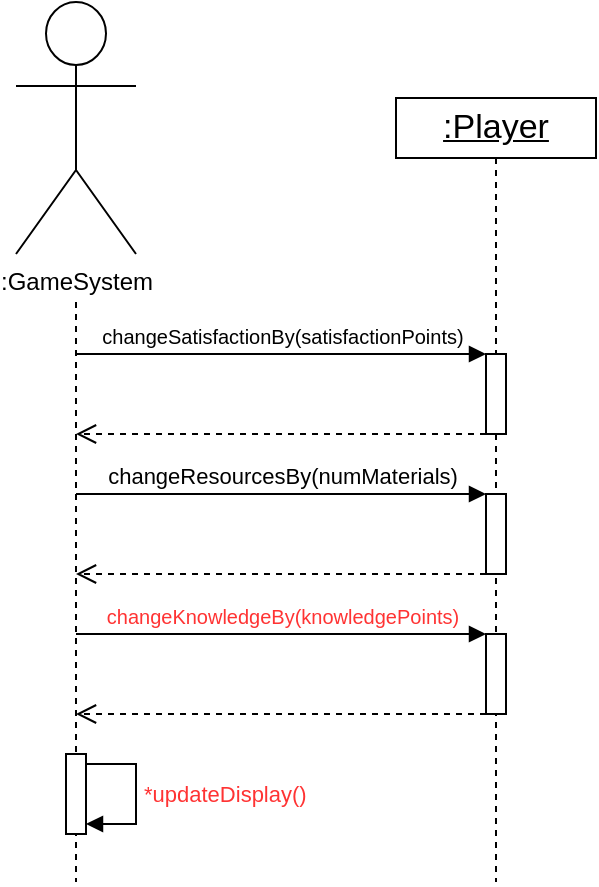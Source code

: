 <mxfile version="24.8.6" pages="5">
  <diagram id="BFhmOi5wU_xgaNPKwpR2" name="Track Player Score">
    <mxGraphModel dx="1050" dy="522" grid="1" gridSize="10" guides="1" tooltips="1" connect="1" arrows="1" fold="1" page="1" pageScale="1" pageWidth="1169" pageHeight="827" math="0" shadow="0">
      <root>
        <mxCell id="0" />
        <mxCell id="1" parent="0" />
        <mxCell id="CB8T1kKB-QZbDKMBK94T-1" style="edgeStyle=orthogonalEdgeStyle;rounded=0;orthogonalLoop=1;jettySize=auto;html=1;dashed=1;endArrow=none;endFill=0;" edge="1" parent="1">
          <mxGeometry relative="1" as="geometry">
            <mxPoint x="70" y="480" as="targetPoint" />
            <mxPoint x="70" y="190" as="sourcePoint" />
          </mxGeometry>
        </mxCell>
        <mxCell id="CB8T1kKB-QZbDKMBK94T-2" value=":GameSystem" style="shape=umlActor;verticalLabelPosition=bottom;verticalAlign=top;html=1;outlineConnect=0;" vertex="1" parent="1">
          <mxGeometry x="40" y="40" width="60" height="126" as="geometry" />
        </mxCell>
        <mxCell id="CB8T1kKB-QZbDKMBK94T-3" value="changeSatisfactionBy(satisfactionPoints)" style="html=1;verticalAlign=bottom;endArrow=block;curved=0;rounded=0;fontSize=10;" edge="1" parent="1" target="CB8T1kKB-QZbDKMBK94T-8">
          <mxGeometry x="-0.0" width="80" relative="1" as="geometry">
            <mxPoint x="70" y="216" as="sourcePoint" />
            <mxPoint x="260" y="216" as="targetPoint" />
            <mxPoint as="offset" />
          </mxGeometry>
        </mxCell>
        <mxCell id="CB8T1kKB-QZbDKMBK94T-4" value=":Player" style="html=1;whiteSpace=wrap;fontStyle=4;fontSize=17;horizontal=1;" vertex="1" parent="1">
          <mxGeometry x="230" y="88" width="100" height="30" as="geometry" />
        </mxCell>
        <mxCell id="CB8T1kKB-QZbDKMBK94T-5" style="edgeStyle=orthogonalEdgeStyle;rounded=0;orthogonalLoop=1;jettySize=auto;html=1;dashed=1;endArrow=none;endFill=0;exitX=0.5;exitY=1;exitDx=0;exitDy=0;" edge="1" parent="1">
          <mxGeometry relative="1" as="geometry">
            <mxPoint x="280" y="480" as="targetPoint" />
            <mxPoint x="280" y="136" as="sourcePoint" />
            <Array as="points">
              <mxPoint x="280" y="426" />
            </Array>
          </mxGeometry>
        </mxCell>
        <mxCell id="CB8T1kKB-QZbDKMBK94T-6" value="" style="html=1;verticalAlign=bottom;endArrow=open;dashed=1;endSize=8;curved=0;rounded=0;" edge="1" parent="1" source="CB8T1kKB-QZbDKMBK94T-8">
          <mxGeometry relative="1" as="geometry">
            <mxPoint x="70" y="256" as="targetPoint" />
            <mxPoint x="280" y="476" as="sourcePoint" />
          </mxGeometry>
        </mxCell>
        <mxCell id="CB8T1kKB-QZbDKMBK94T-7" value="" style="edgeStyle=orthogonalEdgeStyle;rounded=0;orthogonalLoop=1;jettySize=auto;html=1;dashed=1;endArrow=none;endFill=0;exitX=0.5;exitY=1;exitDx=0;exitDy=0;" edge="1" parent="1" source="CB8T1kKB-QZbDKMBK94T-4" target="CB8T1kKB-QZbDKMBK94T-8">
          <mxGeometry relative="1" as="geometry">
            <mxPoint x="280" y="336" as="targetPoint" />
            <mxPoint x="280" y="76" as="sourcePoint" />
            <Array as="points">
              <mxPoint x="280" y="226" />
              <mxPoint x="280" y="226" />
            </Array>
          </mxGeometry>
        </mxCell>
        <mxCell id="CB8T1kKB-QZbDKMBK94T-8" value="" style="html=1;points=[[0,0,0,0,5],[0,1,0,0,-5],[1,0,0,0,5],[1,1,0,0,-5]];perimeter=orthogonalPerimeter;outlineConnect=0;targetShapes=umlLifeline;portConstraint=eastwest;newEdgeStyle={&quot;curved&quot;:0,&quot;rounded&quot;:0};" vertex="1" parent="1">
          <mxGeometry x="275" y="216" width="10" height="40" as="geometry" />
        </mxCell>
        <mxCell id="sUQsupSwyyRnk_pXSJ9m-1" value="changeResourcesBy(numMaterials)" style="html=1;verticalAlign=bottom;endArrow=block;curved=0;rounded=0;" edge="1" parent="1">
          <mxGeometry x="-0.0" width="80" relative="1" as="geometry">
            <mxPoint x="70" y="286" as="sourcePoint" />
            <mxPoint x="275" y="286" as="targetPoint" />
            <mxPoint as="offset" />
          </mxGeometry>
        </mxCell>
        <mxCell id="sUQsupSwyyRnk_pXSJ9m-2" value="" style="html=1;points=[[0,0,0,0,5],[0,1,0,0,-5],[1,0,0,0,5],[1,1,0,0,-5]];perimeter=orthogonalPerimeter;outlineConnect=0;targetShapes=umlLifeline;portConstraint=eastwest;newEdgeStyle={&quot;curved&quot;:0,&quot;rounded&quot;:0};" vertex="1" parent="1">
          <mxGeometry x="275" y="286" width="10" height="40" as="geometry" />
        </mxCell>
        <mxCell id="sUQsupSwyyRnk_pXSJ9m-3" value="" style="html=1;verticalAlign=bottom;endArrow=open;dashed=1;endSize=8;curved=0;rounded=0;" edge="1" parent="1">
          <mxGeometry relative="1" as="geometry">
            <mxPoint x="70" y="326" as="targetPoint" />
            <mxPoint x="275" y="326" as="sourcePoint" />
          </mxGeometry>
        </mxCell>
        <mxCell id="sUQsupSwyyRnk_pXSJ9m-4" value="changeKnowledgeBy(knowledgePoints)" style="html=1;verticalAlign=bottom;endArrow=block;curved=0;rounded=0;fontSize=10;fontColor=#FF3333;" edge="1" parent="1">
          <mxGeometry x="-0.0" width="80" relative="1" as="geometry">
            <mxPoint x="70" y="356" as="sourcePoint" />
            <mxPoint x="275" y="356" as="targetPoint" />
            <mxPoint as="offset" />
          </mxGeometry>
        </mxCell>
        <mxCell id="sUQsupSwyyRnk_pXSJ9m-5" value="" style="html=1;points=[[0,0,0,0,5],[0,1,0,0,-5],[1,0,0,0,5],[1,1,0,0,-5]];perimeter=orthogonalPerimeter;outlineConnect=0;targetShapes=umlLifeline;portConstraint=eastwest;newEdgeStyle={&quot;curved&quot;:0,&quot;rounded&quot;:0};" vertex="1" parent="1">
          <mxGeometry x="275" y="356" width="10" height="40" as="geometry" />
        </mxCell>
        <mxCell id="sUQsupSwyyRnk_pXSJ9m-6" value="" style="html=1;verticalAlign=bottom;endArrow=open;dashed=1;endSize=8;curved=0;rounded=0;" edge="1" parent="1">
          <mxGeometry relative="1" as="geometry">
            <mxPoint x="70" y="396" as="targetPoint" />
            <mxPoint x="275" y="396" as="sourcePoint" />
          </mxGeometry>
        </mxCell>
        <mxCell id="NgBp5Ehm1talDM_-sYdz-1" value="*updateDisplay()" style="html=1;align=left;spacingLeft=2;endArrow=block;rounded=0;edgeStyle=orthogonalEdgeStyle;curved=0;rounded=0;fontColor=#FF3333;" edge="1" parent="1">
          <mxGeometry relative="1" as="geometry">
            <mxPoint x="75" y="421" as="sourcePoint" />
            <Array as="points">
              <mxPoint x="100" y="451" />
            </Array>
            <mxPoint x="75" y="451" as="targetPoint" />
            <mxPoint as="offset" />
          </mxGeometry>
        </mxCell>
        <mxCell id="NgBp5Ehm1talDM_-sYdz-2" value="" style="html=1;points=[[0,0,0,0,5],[0,1,0,0,-5],[1,0,0,0,5],[1,1,0,0,-5]];perimeter=orthogonalPerimeter;outlineConnect=0;targetShapes=umlLifeline;portConstraint=eastwest;newEdgeStyle={&quot;curved&quot;:0,&quot;rounded&quot;:0};" vertex="1" parent="1">
          <mxGeometry x="65" y="416" width="10" height="40" as="geometry" />
        </mxCell>
      </root>
    </mxGraphModel>
  </diagram>
  <diagram id="2ozibenewit8hcmwq1nQ" name="Move Player">
    <mxGraphModel dx="606" dy="422" grid="1" gridSize="10" guides="1" tooltips="1" connect="1" arrows="1" fold="1" page="1" pageScale="1" pageWidth="1169" pageHeight="827" math="0" shadow="0">
      <root>
        <mxCell id="0" />
        <mxCell id="1" parent="0" />
        <mxCell id="RTE7wlXO6oooYHOc3Cf3-1" style="edgeStyle=orthogonalEdgeStyle;rounded=0;orthogonalLoop=1;jettySize=auto;html=1;dashed=1;endArrow=none;endFill=0;" parent="1" edge="1">
          <mxGeometry relative="1" as="geometry">
            <mxPoint x="100" y="440" as="targetPoint" />
            <mxPoint x="100" y="210" as="sourcePoint" />
          </mxGeometry>
        </mxCell>
        <mxCell id="RTE7wlXO6oooYHOc3Cf3-2" value=":Player" style="shape=umlActor;verticalLabelPosition=bottom;verticalAlign=top;html=1;outlineConnect=0;" parent="1" vertex="1">
          <mxGeometry x="70" y="54" width="60" height="126" as="geometry" />
        </mxCell>
        <mxCell id="OkV1Rktv-nLKamBy2jmu-1" value="rollDie()" style="html=1;verticalAlign=bottom;endArrow=block;curved=0;rounded=0;" parent="1" target="DZ2WO6zDqj_0iAya8Nh9-6" edge="1">
          <mxGeometry x="-0.0" width="80" relative="1" as="geometry">
            <mxPoint x="100" y="230" as="sourcePoint" />
            <mxPoint x="290" y="230" as="targetPoint" />
            <mxPoint as="offset" />
          </mxGeometry>
        </mxCell>
        <mxCell id="DZ2WO6zDqj_0iAya8Nh9-1" value=":Player" style="html=1;whiteSpace=wrap;fontStyle=4;fontSize=17;horizontal=1;" parent="1" vertex="1">
          <mxGeometry x="260" y="102" width="100" height="30" as="geometry" />
        </mxCell>
        <mxCell id="DZ2WO6zDqj_0iAya8Nh9-2" style="edgeStyle=orthogonalEdgeStyle;rounded=0;orthogonalLoop=1;jettySize=auto;html=1;dashed=1;endArrow=none;endFill=0;exitX=0.5;exitY=1;exitDx=0;exitDy=0;" parent="1" edge="1">
          <mxGeometry relative="1" as="geometry">
            <mxPoint x="310" y="440" as="targetPoint" />
            <mxPoint x="310" y="150" as="sourcePoint" />
            <Array as="points">
              <mxPoint x="310" y="440" />
            </Array>
          </mxGeometry>
        </mxCell>
        <mxCell id="DZ2WO6zDqj_0iAya8Nh9-5" value="return numOfMoves" style="html=1;verticalAlign=bottom;endArrow=open;dashed=1;endSize=8;curved=0;rounded=0;" parent="1" edge="1">
          <mxGeometry relative="1" as="geometry">
            <mxPoint x="100" y="340" as="targetPoint" />
            <mxPoint x="305" y="340" as="sourcePoint" />
          </mxGeometry>
        </mxCell>
        <mxCell id="DZ2WO6zDqj_0iAya8Nh9-8" value="" style="edgeStyle=orthogonalEdgeStyle;rounded=0;orthogonalLoop=1;jettySize=auto;html=1;dashed=1;endArrow=none;endFill=0;exitX=0.5;exitY=1;exitDx=0;exitDy=0;" parent="1" source="DZ2WO6zDqj_0iAya8Nh9-1" target="DZ2WO6zDqj_0iAya8Nh9-6" edge="1">
          <mxGeometry relative="1" as="geometry">
            <mxPoint x="310" y="350" as="targetPoint" />
            <mxPoint x="310" y="90" as="sourcePoint" />
            <Array as="points">
              <mxPoint x="310" y="240" />
              <mxPoint x="310" y="240" />
            </Array>
          </mxGeometry>
        </mxCell>
        <mxCell id="DZ2WO6zDqj_0iAya8Nh9-6" value="" style="html=1;points=[[0,0,0,0,5],[0,1,0,0,-5],[1,0,0,0,5],[1,1,0,0,-5]];perimeter=orthogonalPerimeter;outlineConnect=0;targetShapes=umlLifeline;portConstraint=eastwest;newEdgeStyle={&quot;curved&quot;:0,&quot;rounded&quot;:0};" parent="1" vertex="1">
          <mxGeometry x="305" y="230" width="10" height="110" as="geometry" />
        </mxCell>
        <mxCell id="DZ2WO6zDqj_0iAya8Nh9-11" value=":GameSystem" style="shape=umlActor;verticalLabelPosition=bottom;verticalAlign=top;html=1;outlineConnect=0;" parent="1" vertex="1">
          <mxGeometry x="490" y="60" width="60" height="126" as="geometry" />
        </mxCell>
        <mxCell id="DZ2WO6zDqj_0iAya8Nh9-12" style="edgeStyle=orthogonalEdgeStyle;rounded=0;orthogonalLoop=1;jettySize=auto;html=1;dashed=1;endArrow=none;endFill=0;" parent="1" edge="1">
          <mxGeometry relative="1" as="geometry">
            <mxPoint x="520" y="440" as="targetPoint" />
            <mxPoint x="520" y="220" as="sourcePoint" />
          </mxGeometry>
        </mxCell>
        <mxCell id="DZ2WO6zDqj_0iAya8Nh9-13" value="" style="html=1;points=[[0,0,0,0,5],[0,1,0,0,-5],[1,0,0,0,5],[1,1,0,0,-5]];perimeter=orthogonalPerimeter;outlineConnect=0;targetShapes=umlLifeline;portConstraint=eastwest;newEdgeStyle={&quot;curved&quot;:0,&quot;rounded&quot;:0};" parent="1" vertex="1">
          <mxGeometry x="515" y="260" width="10" height="60" as="geometry" />
        </mxCell>
        <mxCell id="DZ2WO6zDqj_0iAya8Nh9-15" value="&lt;font color=&quot;#ff3333&quot;&gt;generateRandomNumber()&lt;/font&gt;" style="html=1;verticalAlign=bottom;endArrow=block;curved=0;rounded=0;" parent="1" target="DZ2WO6zDqj_0iAya8Nh9-13" edge="1">
          <mxGeometry x="-0.0" width="80" relative="1" as="geometry">
            <mxPoint x="315" y="260" as="sourcePoint" />
            <mxPoint x="510" y="260" as="targetPoint" />
            <mxPoint as="offset" />
          </mxGeometry>
        </mxCell>
        <mxCell id="DZ2WO6zDqj_0iAya8Nh9-16" value="return number" style="html=1;verticalAlign=bottom;endArrow=open;dashed=1;endSize=8;curved=0;rounded=0;" parent="1" edge="1">
          <mxGeometry relative="1" as="geometry">
            <mxPoint x="315" y="320" as="targetPoint" />
            <mxPoint x="520" y="320" as="sourcePoint" />
          </mxGeometry>
        </mxCell>
        <mxCell id="69XCKxYyq700fVCPG-G_-3" value="displayResult(number)" style="html=1;align=left;spacingLeft=2;endArrow=block;rounded=0;edgeStyle=orthogonalEdgeStyle;curved=0;rounded=0;fontColor=#FF3333;" parent="1" edge="1">
          <mxGeometry relative="1" as="geometry">
            <mxPoint x="525" y="275" as="sourcePoint" />
            <Array as="points">
              <mxPoint x="550" y="305" />
            </Array>
            <mxPoint x="525" y="305" as="targetPoint" />
            <mxPoint as="offset" />
          </mxGeometry>
        </mxCell>
        <mxCell id="9ZQbUQg_hvsll_UYPljy-1" value="move(numOfMoves)" style="html=1;verticalAlign=bottom;endArrow=block;curved=0;rounded=0;" edge="1" parent="1">
          <mxGeometry x="-0.0" width="80" relative="1" as="geometry">
            <mxPoint x="100" y="380" as="sourcePoint" />
            <mxPoint x="305" y="380" as="targetPoint" />
            <mxPoint as="offset" />
          </mxGeometry>
        </mxCell>
        <mxCell id="9ZQbUQg_hvsll_UYPljy-2" value="" style="html=1;points=[[0,0,0,0,5],[0,1,0,0,-5],[1,0,0,0,5],[1,1,0,0,-5]];perimeter=orthogonalPerimeter;outlineConnect=0;targetShapes=umlLifeline;portConstraint=eastwest;newEdgeStyle={&quot;curved&quot;:0,&quot;rounded&quot;:0};" vertex="1" parent="1">
          <mxGeometry x="305" y="380" width="10" height="40" as="geometry" />
        </mxCell>
        <mxCell id="9ZQbUQg_hvsll_UYPljy-3" value="" style="html=1;verticalAlign=bottom;endArrow=open;dashed=1;endSize=8;curved=0;rounded=0;" edge="1" parent="1">
          <mxGeometry relative="1" as="geometry">
            <mxPoint x="100" y="420" as="targetPoint" />
            <mxPoint x="305" y="420" as="sourcePoint" />
          </mxGeometry>
        </mxCell>
        <mxCell id="1jmzwv_-ZH4hIdPJafNn-1" value="&lt;font color=&quot;#ff3333&quot;&gt;setNumOfMoves()&lt;/font&gt;" style="html=1;verticalAlign=bottom;endArrow=block;curved=0;rounded=0;" edge="1" parent="1">
          <mxGeometry width="80" relative="1" as="geometry">
            <mxPoint x="305" y="450" as="sourcePoint" />
            <mxPoint x="505" y="450" as="targetPoint" />
            <mxPoint as="offset" />
          </mxGeometry>
        </mxCell>
      </root>
    </mxGraphModel>
  </diagram>
  <diagram id="1gTBsRZRr8wAKN8Hd8PT" name="Encounter Pothole">
    <mxGraphModel dx="875" dy="435" grid="1" gridSize="10" guides="1" tooltips="1" connect="1" arrows="1" fold="1" page="1" pageScale="1" pageWidth="1169" pageHeight="827" math="0" shadow="0">
      <root>
        <mxCell id="0" />
        <mxCell id="1" parent="0" />
        <mxCell id="cZLKyapiCokXKq591BfC-2" value=":GameSystem" style="shape=umlActor;verticalLabelPosition=bottom;verticalAlign=top;html=1;outlineConnect=0;" parent="1" vertex="1">
          <mxGeometry x="380" y="50" width="60" height="126" as="geometry" />
        </mxCell>
        <mxCell id="cZLKyapiCokXKq591BfC-4" value=":Board" style="html=1;whiteSpace=wrap;fontStyle=4;fontSize=17;horizontal=1;" parent="1" vertex="1">
          <mxGeometry x="570" y="88" width="100" height="30" as="geometry" />
        </mxCell>
        <mxCell id="cZLKyapiCokXKq591BfC-5" style="edgeStyle=orthogonalEdgeStyle;rounded=0;orthogonalLoop=1;jettySize=auto;html=1;dashed=1;endArrow=none;endFill=0;exitX=0.5;exitY=1;exitDx=0;exitDy=0;" parent="1" edge="1">
          <mxGeometry relative="1" as="geometry">
            <mxPoint x="620" y="560" as="targetPoint" />
            <mxPoint x="620" y="136" as="sourcePoint" />
            <Array as="points">
              <mxPoint x="620" y="426" />
            </Array>
          </mxGeometry>
        </mxCell>
        <mxCell id="cZLKyapiCokXKq591BfC-6" value="return Pothole" style="html=1;verticalAlign=bottom;endArrow=open;dashed=1;endSize=8;curved=0;rounded=0;" parent="1" source="cZLKyapiCokXKq591BfC-8" edge="1">
          <mxGeometry relative="1" as="geometry">
            <mxPoint x="410" y="280" as="targetPoint" />
            <mxPoint x="620" y="476" as="sourcePoint" />
          </mxGeometry>
        </mxCell>
        <mxCell id="cZLKyapiCokXKq591BfC-7" value="" style="edgeStyle=orthogonalEdgeStyle;rounded=0;orthogonalLoop=1;jettySize=auto;html=1;dashed=1;endArrow=none;endFill=0;exitX=0.5;exitY=1;exitDx=0;exitDy=0;" parent="1" source="cZLKyapiCokXKq591BfC-4" target="cZLKyapiCokXKq591BfC-8" edge="1">
          <mxGeometry relative="1" as="geometry">
            <mxPoint x="620" y="336" as="targetPoint" />
            <mxPoint x="620" y="76" as="sourcePoint" />
            <Array as="points">
              <mxPoint x="620" y="226" />
              <mxPoint x="620" y="226" />
            </Array>
          </mxGeometry>
        </mxCell>
        <mxCell id="cZLKyapiCokXKq591BfC-8" value="" style="html=1;points=[[0,0,0,0,5],[0,1,0,0,-5],[1,0,0,0,5],[1,1,0,0,-5]];perimeter=orthogonalPerimeter;outlineConnect=0;targetShapes=umlLifeline;portConstraint=eastwest;newEdgeStyle={&quot;curved&quot;:0,&quot;rounded&quot;:0};" parent="1" vertex="1">
          <mxGeometry x="615" y="210" width="10" height="70" as="geometry" />
        </mxCell>
        <mxCell id="cZLKyapiCokXKq591BfC-10" style="edgeStyle=orthogonalEdgeStyle;rounded=0;orthogonalLoop=1;jettySize=auto;html=1;dashed=1;endArrow=none;endFill=0;exitX=0.5;exitY=1;exitDx=0;exitDy=0;" parent="1" source="bD_T1MlXOZOoJzqrQGcz-1" edge="1">
          <mxGeometry relative="1" as="geometry">
            <mxPoint x="830" y="560" as="targetPoint" />
            <mxPoint x="1090" y="151" as="sourcePoint" />
          </mxGeometry>
        </mxCell>
        <mxCell id="cZLKyapiCokXKq591BfC-11" value="" style="html=1;points=[[0,0,0,0,5],[0,1,0,0,-5],[1,0,0,0,5],[1,1,0,0,-5]];perimeter=orthogonalPerimeter;outlineConnect=0;targetShapes=umlLifeline;portConstraint=eastwest;newEdgeStyle={&quot;curved&quot;:0,&quot;rounded&quot;:0};" parent="1" vertex="1">
          <mxGeometry x="825" y="230" width="10" height="34" as="geometry" />
        </mxCell>
        <mxCell id="cZLKyapiCokXKq591BfC-12" value="activateTileEffect()" style="html=1;verticalAlign=bottom;endArrow=block;curved=0;rounded=0;" parent="1" edge="1">
          <mxGeometry x="-0.0" width="80" relative="1" as="geometry">
            <mxPoint x="625" y="230" as="sourcePoint" />
            <mxPoint x="825.0" y="230" as="targetPoint" />
            <mxPoint as="offset" />
          </mxGeometry>
        </mxCell>
        <mxCell id="cZLKyapiCokXKq591BfC-13" value="return true" style="html=1;verticalAlign=bottom;endArrow=open;dashed=1;endSize=8;curved=0;rounded=0;fontColor=#FF0000;" parent="1" edge="1">
          <mxGeometry relative="1" as="geometry">
            <mxPoint x="625" y="264" as="targetPoint" />
            <mxPoint x="830" y="264" as="sourcePoint" />
          </mxGeometry>
        </mxCell>
        <mxCell id="bD_T1MlXOZOoJzqrQGcz-1" value=":Tile" style="html=1;whiteSpace=wrap;fontStyle=4;fontSize=17;horizontal=1;" parent="1" vertex="1">
          <mxGeometry x="780" y="88" width="100" height="30" as="geometry" />
        </mxCell>
        <mxCell id="z2ZLnlqgVo34QBHHwuSM-1" value=":Pothole" style="html=1;whiteSpace=wrap;fontStyle=4;fontSize=17;horizontal=1;" parent="1" vertex="1">
          <mxGeometry x="990" y="88" width="100" height="30" as="geometry" />
        </mxCell>
        <mxCell id="z2ZLnlqgVo34QBHHwuSM-2" style="edgeStyle=orthogonalEdgeStyle;rounded=0;orthogonalLoop=1;jettySize=auto;html=1;dashed=1;endArrow=none;endFill=0;exitX=0.5;exitY=1;exitDx=0;exitDy=0;" parent="1" source="z2ZLnlqgVo34QBHHwuSM-1" edge="1">
          <mxGeometry relative="1" as="geometry">
            <mxPoint x="1040" y="560" as="targetPoint" />
            <mxPoint x="1039.5" y="118" as="sourcePoint" />
          </mxGeometry>
        </mxCell>
        <mxCell id="z2ZLnlqgVo34QBHHwuSM-3" value="" style="html=1;points=[[0,0,0,0,5],[0,1,0,0,-5],[1,0,0,0,5],[1,1,0,0,-5]];perimeter=orthogonalPerimeter;outlineConnect=0;targetShapes=umlLifeline;portConstraint=eastwest;newEdgeStyle={&quot;curved&quot;:0,&quot;rounded&quot;:0};" parent="1" vertex="1">
          <mxGeometry x="1035" y="320" width="10" height="30" as="geometry" />
        </mxCell>
        <mxCell id="z2ZLnlqgVo34QBHHwuSM-5" value="return size" style="html=1;verticalAlign=bottom;endArrow=open;dashed=1;endSize=8;curved=0;rounded=0;" parent="1" edge="1" source="z2ZLnlqgVo34QBHHwuSM-3">
          <mxGeometry relative="1" as="geometry">
            <mxPoint x="410" y="350" as="targetPoint" />
            <mxPoint x="1030" y="350" as="sourcePoint" />
          </mxGeometry>
        </mxCell>
        <mxCell id="z2ZLnlqgVo34QBHHwuSM-7" value=":Player" style="shape=umlActor;verticalLabelPosition=bottom;verticalAlign=top;html=1;outlineConnect=0;" parent="1" vertex="1">
          <mxGeometry x="190" y="50" width="60" height="126" as="geometry" />
        </mxCell>
        <mxCell id="z2ZLnlqgVo34QBHHwuSM-10" value="" style="edgeStyle=orthogonalEdgeStyle;rounded=0;orthogonalLoop=1;jettySize=auto;html=1;dashed=1;endArrow=none;endFill=0;" parent="1" edge="1">
          <mxGeometry relative="1" as="geometry">
            <mxPoint x="220" y="560" as="targetPoint" />
            <mxPoint x="219.76" y="420" as="sourcePoint" />
            <Array as="points">
              <mxPoint x="219.76" y="200" />
              <mxPoint x="219.76" y="200" />
            </Array>
          </mxGeometry>
        </mxCell>
        <mxCell id="z2ZLnlqgVo34QBHHwuSM-12" value="confirmAction()" style="html=1;verticalAlign=bottom;endArrow=block;curved=0;rounded=0;fontColor=#FF0000;" parent="1" target="z2ZLnlqgVo34QBHHwuSM-9" edge="1">
          <mxGeometry x="-0.004" width="80" relative="1" as="geometry">
            <mxPoint x="405" y="460" as="sourcePoint" />
            <mxPoint x="495" y="247.58" as="targetPoint" />
            <mxPoint as="offset" />
          </mxGeometry>
        </mxCell>
        <mxCell id="z2ZLnlqgVo34QBHHwuSM-14" value="" style="edgeStyle=orthogonalEdgeStyle;rounded=0;orthogonalLoop=1;jettySize=auto;html=1;dashed=1;endArrow=none;endFill=0;" parent="1" edge="1">
          <mxGeometry relative="1" as="geometry">
            <mxPoint x="410" y="560" as="targetPoint" />
            <mxPoint x="410" y="200" as="sourcePoint" />
            <Array as="points">
              <mxPoint x="410" y="380" />
              <mxPoint x="410" y="380" />
            </Array>
          </mxGeometry>
        </mxCell>
        <mxCell id="z2ZLnlqgVo34QBHHwuSM-13" value="" style="html=1;points=[[0,0,0,0,5],[0,1,0,0,-5],[1,0,0,0,5],[1,1,0,0,-5]];perimeter=orthogonalPerimeter;outlineConnect=0;targetShapes=umlLifeline;portConstraint=eastwest;newEdgeStyle={&quot;curved&quot;:0,&quot;rounded&quot;:0};" parent="1" vertex="1">
          <mxGeometry x="405" y="360" width="10" height="170" as="geometry" />
        </mxCell>
        <mxCell id="6tzIM_gAPM7rO3_Pgfyw-1" value="displayResult(size)" style="html=1;align=left;spacingLeft=2;endArrow=block;rounded=0;edgeStyle=orthogonalEdgeStyle;curved=0;rounded=0;fontColor=#FF0000;" parent="1" edge="1">
          <mxGeometry relative="1" as="geometry">
            <mxPoint x="415" y="370" as="sourcePoint" />
            <Array as="points">
              <mxPoint x="440" y="400" />
            </Array>
            <mxPoint x="415" y="400" as="targetPoint" />
          </mxGeometry>
        </mxCell>
        <mxCell id="iufEaWrzPLT815tgxP-E-1" value="displayOptions(size)" style="html=1;align=left;spacingLeft=2;endArrow=block;rounded=0;edgeStyle=orthogonalEdgeStyle;curved=0;rounded=0;fontColor=#FF0000;" parent="1" edge="1">
          <mxGeometry relative="1" as="geometry">
            <mxPoint x="415" y="414" as="sourcePoint" />
            <Array as="points">
              <mxPoint x="440" y="444" />
            </Array>
            <mxPoint x="415" y="444" as="targetPoint" />
          </mxGeometry>
        </mxCell>
        <mxCell id="iufEaWrzPLT815tgxP-E-2" value="return &#39;yes&#39;" style="html=1;verticalAlign=bottom;endArrow=open;dashed=1;endSize=8;curved=0;rounded=0;" parent="1" edge="1">
          <mxGeometry relative="1" as="geometry">
            <mxPoint x="405" y="530" as="targetPoint" />
            <mxPoint x="225" y="530" as="sourcePoint" />
          </mxGeometry>
        </mxCell>
        <mxCell id="z2ZLnlqgVo34QBHHwuSM-9" value="" style="html=1;points=[[0,0,0,0,5],[0,1,0,0,-5],[1,0,0,0,5],[1,1,0,0,-5]];perimeter=orthogonalPerimeter;outlineConnect=0;targetShapes=umlLifeline;portConstraint=eastwest;newEdgeStyle={&quot;curved&quot;:0,&quot;rounded&quot;:0};" parent="1" vertex="1">
          <mxGeometry x="215" y="460" width="10" height="70" as="geometry" />
        </mxCell>
        <mxCell id="cZLKyapiCokXKq591BfC-3" value="getTileAt(x,y)" style="html=1;verticalAlign=bottom;endArrow=block;curved=0;rounded=0;" parent="1" target="cZLKyapiCokXKq591BfC-8" edge="1">
          <mxGeometry x="-0.0" width="80" relative="1" as="geometry">
            <mxPoint x="410" y="210" as="sourcePoint" />
            <mxPoint x="610" y="210" as="targetPoint" />
            <mxPoint as="offset" />
          </mxGeometry>
        </mxCell>
        <mxCell id="GyyUBkuW_5GKh4ZBkx4_-1" value="getPotholeSize()" style="html=1;verticalAlign=bottom;endArrow=block;curved=0;rounded=0;fontColor=#FF0000;" edge="1" parent="1" target="z2ZLnlqgVo34QBHHwuSM-3">
          <mxGeometry x="-0.0" width="80" relative="1" as="geometry">
            <mxPoint x="410" y="320" as="sourcePoint" />
            <mxPoint x="615" y="320" as="targetPoint" />
            <mxPoint as="offset" />
          </mxGeometry>
        </mxCell>
      </root>
    </mxGraphModel>
  </diagram>
  <diagram id="SiPAjbxsBSBmqvlJHXYI" name="Encounter Knowledge">
    <mxGraphModel dx="1050" dy="522" grid="1" gridSize="10" guides="1" tooltips="1" connect="1" arrows="1" fold="1" page="1" pageScale="1" pageWidth="1169" pageHeight="827" math="0" shadow="0">
      <root>
        <mxCell id="0" />
        <mxCell id="1" parent="0" />
        <mxCell id="WrvwV2eQ_7MtZvmLX-2Q-1" value=":GameSystem" style="shape=umlActor;verticalLabelPosition=bottom;verticalAlign=top;html=1;outlineConnect=0;" parent="1" vertex="1">
          <mxGeometry x="230" y="40" width="60" height="126" as="geometry" />
        </mxCell>
        <mxCell id="WrvwV2eQ_7MtZvmLX-2Q-2" value="getTileAt(x,y)" style="html=1;verticalAlign=bottom;endArrow=block;curved=0;rounded=0;" parent="1" edge="1">
          <mxGeometry x="-0.0" width="80" relative="1" as="geometry">
            <mxPoint x="260" y="200" as="sourcePoint" />
            <mxPoint x="465" y="200" as="targetPoint" />
            <mxPoint as="offset" />
          </mxGeometry>
        </mxCell>
        <mxCell id="WrvwV2eQ_7MtZvmLX-2Q-3" value=":Board" style="html=1;whiteSpace=wrap;fontStyle=4;fontSize=17;horizontal=1;" parent="1" vertex="1">
          <mxGeometry x="420" y="78" width="100" height="30" as="geometry" />
        </mxCell>
        <mxCell id="WrvwV2eQ_7MtZvmLX-2Q-4" style="edgeStyle=orthogonalEdgeStyle;rounded=0;orthogonalLoop=1;jettySize=auto;html=1;dashed=1;endArrow=none;endFill=0;exitX=0.5;exitY=1;exitDx=0;exitDy=0;" parent="1" edge="1">
          <mxGeometry relative="1" as="geometry">
            <mxPoint x="470" y="590" as="targetPoint" />
            <mxPoint x="470" y="126" as="sourcePoint" />
            <Array as="points">
              <mxPoint x="470" y="416" />
            </Array>
          </mxGeometry>
        </mxCell>
        <mxCell id="WrvwV2eQ_7MtZvmLX-2Q-5" value="" style="html=1;verticalAlign=bottom;endArrow=open;dashed=1;endSize=8;curved=0;rounded=0;" parent="1" source="WrvwV2eQ_7MtZvmLX-2Q-7" edge="1">
          <mxGeometry relative="1" as="geometry">
            <mxPoint x="260" y="350" as="targetPoint" />
            <mxPoint x="470" y="466" as="sourcePoint" />
          </mxGeometry>
        </mxCell>
        <mxCell id="WrvwV2eQ_7MtZvmLX-2Q-6" value="" style="edgeStyle=orthogonalEdgeStyle;rounded=0;orthogonalLoop=1;jettySize=auto;html=1;dashed=1;endArrow=none;endFill=0;exitX=0.5;exitY=1;exitDx=0;exitDy=0;" parent="1" source="WrvwV2eQ_7MtZvmLX-2Q-3" target="WrvwV2eQ_7MtZvmLX-2Q-7" edge="1">
          <mxGeometry relative="1" as="geometry">
            <mxPoint x="470" y="326" as="targetPoint" />
            <mxPoint x="470" y="66" as="sourcePoint" />
            <Array as="points">
              <mxPoint x="470" y="216" />
              <mxPoint x="470" y="216" />
            </Array>
          </mxGeometry>
        </mxCell>
        <mxCell id="WrvwV2eQ_7MtZvmLX-2Q-7" value="" style="html=1;points=[[0,0,0,0,5],[0,1,0,0,-5],[1,0,0,0,5],[1,1,0,0,-5]];perimeter=orthogonalPerimeter;outlineConnect=0;targetShapes=umlLifeline;portConstraint=eastwest;newEdgeStyle={&quot;curved&quot;:0,&quot;rounded&quot;:0};" parent="1" vertex="1">
          <mxGeometry x="465" y="200" width="10" height="150" as="geometry" />
        </mxCell>
        <mxCell id="WrvwV2eQ_7MtZvmLX-2Q-8" style="edgeStyle=orthogonalEdgeStyle;rounded=0;orthogonalLoop=1;jettySize=auto;html=1;dashed=1;endArrow=none;endFill=0;exitX=0.5;exitY=1;exitDx=0;exitDy=0;" parent="1" source="WrvwV2eQ_7MtZvmLX-2Q-12" edge="1">
          <mxGeometry relative="1" as="geometry">
            <mxPoint x="680" y="590" as="targetPoint" />
            <mxPoint x="940" y="141" as="sourcePoint" />
          </mxGeometry>
        </mxCell>
        <mxCell id="WrvwV2eQ_7MtZvmLX-2Q-9" value="" style="html=1;points=[[0,0,0,0,5],[0,1,0,0,-5],[1,0,0,0,5],[1,1,0,0,-5]];perimeter=orthogonalPerimeter;outlineConnect=0;targetShapes=umlLifeline;portConstraint=eastwest;newEdgeStyle={&quot;curved&quot;:0,&quot;rounded&quot;:0};" parent="1" vertex="1">
          <mxGeometry x="675" y="236" width="10" height="90" as="geometry" />
        </mxCell>
        <mxCell id="WrvwV2eQ_7MtZvmLX-2Q-10" value="activateTileEffect()" style="html=1;verticalAlign=bottom;endArrow=block;curved=0;rounded=0;" parent="1" target="WrvwV2eQ_7MtZvmLX-2Q-9" edge="1">
          <mxGeometry x="-0.0" width="80" relative="1" as="geometry">
            <mxPoint x="475" y="236" as="sourcePoint" />
            <mxPoint x="670" y="236" as="targetPoint" />
            <mxPoint as="offset" />
          </mxGeometry>
        </mxCell>
        <mxCell id="WrvwV2eQ_7MtZvmLX-2Q-11" value="" style="html=1;verticalAlign=bottom;endArrow=open;dashed=1;endSize=8;curved=0;rounded=0;" parent="1" edge="1">
          <mxGeometry relative="1" as="geometry">
            <mxPoint x="475" y="326" as="targetPoint" />
            <mxPoint x="680" y="326" as="sourcePoint" />
          </mxGeometry>
        </mxCell>
        <mxCell id="WrvwV2eQ_7MtZvmLX-2Q-12" value=":Tile" style="html=1;whiteSpace=wrap;fontStyle=4;fontSize=17;horizontal=1;" parent="1" vertex="1">
          <mxGeometry x="630" y="78" width="100" height="30" as="geometry" />
        </mxCell>
        <mxCell id="WrvwV2eQ_7MtZvmLX-2Q-13" value=":Knowledge" style="html=1;whiteSpace=wrap;fontStyle=4;fontSize=17;horizontal=1;" parent="1" vertex="1">
          <mxGeometry x="840" y="78" width="100" height="30" as="geometry" />
        </mxCell>
        <mxCell id="WrvwV2eQ_7MtZvmLX-2Q-14" style="edgeStyle=orthogonalEdgeStyle;rounded=0;orthogonalLoop=1;jettySize=auto;html=1;dashed=1;endArrow=none;endFill=0;exitX=0.5;exitY=1;exitDx=0;exitDy=0;" parent="1" source="WrvwV2eQ_7MtZvmLX-2Q-13" edge="1">
          <mxGeometry relative="1" as="geometry">
            <mxPoint x="890" y="590" as="targetPoint" />
            <mxPoint x="889.5" y="108" as="sourcePoint" />
          </mxGeometry>
        </mxCell>
        <mxCell id="WrvwV2eQ_7MtZvmLX-2Q-15" value="" style="html=1;points=[[0,0,0,0,5],[0,1,0,0,-5],[1,0,0,0,5],[1,1,0,0,-5]];perimeter=orthogonalPerimeter;outlineConnect=0;targetShapes=umlLifeline;portConstraint=eastwest;newEdgeStyle={&quot;curved&quot;:0,&quot;rounded&quot;:0};" parent="1" vertex="1">
          <mxGeometry x="885" y="246" width="10" height="74" as="geometry" />
        </mxCell>
        <mxCell id="WrvwV2eQ_7MtZvmLX-2Q-16" value="activateTileEffect()" style="html=1;verticalAlign=bottom;endArrow=block;curved=0;rounded=0;" parent="1" edge="1">
          <mxGeometry x="-0.0" width="80" relative="1" as="geometry">
            <mxPoint x="685" y="246" as="sourcePoint" />
            <mxPoint x="885" y="246" as="targetPoint" />
            <mxPoint as="offset" />
          </mxGeometry>
        </mxCell>
        <mxCell id="WrvwV2eQ_7MtZvmLX-2Q-17" value="" style="html=1;verticalAlign=bottom;endArrow=open;dashed=1;endSize=8;curved=0;rounded=0;" parent="1" edge="1">
          <mxGeometry relative="1" as="geometry">
            <mxPoint x="685.0" y="320.0" as="targetPoint" />
            <mxPoint x="885" y="320.0" as="sourcePoint" />
          </mxGeometry>
        </mxCell>
        <mxCell id="WrvwV2eQ_7MtZvmLX-2Q-18" value=":Player" style="shape=umlActor;verticalLabelPosition=bottom;verticalAlign=top;html=1;outlineConnect=0;" parent="1" vertex="1">
          <mxGeometry x="40" y="40" width="60" height="126" as="geometry" />
        </mxCell>
        <mxCell id="WrvwV2eQ_7MtZvmLX-2Q-19" value="" style="edgeStyle=orthogonalEdgeStyle;rounded=0;orthogonalLoop=1;jettySize=auto;html=1;dashed=1;endArrow=none;endFill=0;" parent="1" edge="1">
          <mxGeometry relative="1" as="geometry">
            <mxPoint x="70" y="590" as="targetPoint" />
            <mxPoint x="69.71" y="386" as="sourcePoint" />
            <Array as="points">
              <mxPoint x="69.71" y="166" />
              <mxPoint x="69.71" y="166" />
            </Array>
          </mxGeometry>
        </mxCell>
        <mxCell id="WrvwV2eQ_7MtZvmLX-2Q-20" value="confirmAction()" style="html=1;verticalAlign=bottom;endArrow=block;curved=0;rounded=0;entryX=1;entryY=0;entryDx=0;entryDy=5;entryPerimeter=0;fontColor=#FF0000;" parent="1" edge="1">
          <mxGeometry x="-0.0" width="80" relative="1" as="geometry">
            <mxPoint x="255" y="450.0" as="sourcePoint" />
            <mxPoint x="75" y="450" as="targetPoint" />
            <mxPoint as="offset" />
          </mxGeometry>
        </mxCell>
        <mxCell id="WrvwV2eQ_7MtZvmLX-2Q-21" value="" style="edgeStyle=orthogonalEdgeStyle;rounded=0;orthogonalLoop=1;jettySize=auto;html=1;dashed=1;endArrow=none;endFill=0;" parent="1" source="WrvwV2eQ_7MtZvmLX-2Q-1" edge="1">
          <mxGeometry relative="1" as="geometry">
            <mxPoint x="260" y="590" as="targetPoint" />
            <mxPoint x="260" y="156" as="sourcePoint" />
            <Array as="points">
              <mxPoint x="260" y="370" />
              <mxPoint x="260" y="370" />
            </Array>
          </mxGeometry>
        </mxCell>
        <mxCell id="WrvwV2eQ_7MtZvmLX-2Q-22" value="" style="html=1;points=[[0,0,0,0,5],[0,1,0,0,-5],[1,0,0,0,5],[1,1,0,0,-5]];perimeter=orthogonalPerimeter;outlineConnect=0;targetShapes=umlLifeline;portConstraint=eastwest;newEdgeStyle={&quot;curved&quot;:0,&quot;rounded&quot;:0};" parent="1" vertex="1">
          <mxGeometry x="255" y="390" width="10" height="120" as="geometry" />
        </mxCell>
        <mxCell id="WrvwV2eQ_7MtZvmLX-2Q-23" value="displayQuestion(Question)" style="html=1;align=left;spacingLeft=2;endArrow=block;rounded=0;edgeStyle=orthogonalEdgeStyle;curved=0;rounded=0;fontColor=#FF0000;" parent="1" edge="1">
          <mxGeometry relative="1" as="geometry">
            <mxPoint x="265" y="414" as="sourcePoint" />
            <Array as="points">
              <mxPoint x="290" y="444" />
            </Array>
            <mxPoint x="265" y="444" as="targetPoint" />
          </mxGeometry>
        </mxCell>
        <mxCell id="WrvwV2eQ_7MtZvmLX-2Q-25" value="return &#39;yes&#39;" style="html=1;verticalAlign=bottom;endArrow=open;dashed=1;endSize=8;curved=0;rounded=0;" parent="1" edge="1">
          <mxGeometry relative="1" as="geometry">
            <mxPoint x="255" y="480" as="targetPoint" />
            <mxPoint x="75" y="480" as="sourcePoint" />
          </mxGeometry>
        </mxCell>
        <mxCell id="WrvwV2eQ_7MtZvmLX-2Q-26" value="" style="html=1;points=[[0,0,0,0,5],[0,1,0,0,-5],[1,0,0,0,5],[1,1,0,0,-5]];perimeter=orthogonalPerimeter;outlineConnect=0;targetShapes=umlLifeline;portConstraint=eastwest;newEdgeStyle={&quot;curved&quot;:0,&quot;rounded&quot;:0};" parent="1" vertex="1">
          <mxGeometry x="65" y="450" width="10" height="30" as="geometry" />
        </mxCell>
        <mxCell id="WrvwV2eQ_7MtZvmLX-2Q-27" value=":Question" style="html=1;whiteSpace=wrap;fontStyle=4;fontSize=17;horizontal=1;" parent="1" vertex="1">
          <mxGeometry x="1050" y="78" width="100" height="30" as="geometry" />
        </mxCell>
        <mxCell id="WrvwV2eQ_7MtZvmLX-2Q-28" style="edgeStyle=orthogonalEdgeStyle;rounded=0;orthogonalLoop=1;jettySize=auto;html=1;dashed=1;endArrow=none;endFill=0;exitX=0.5;exitY=1;exitDx=0;exitDy=0;" parent="1" source="WrvwV2eQ_7MtZvmLX-2Q-30" edge="1">
          <mxGeometry relative="1" as="geometry">
            <mxPoint x="1099.57" y="590" as="targetPoint" />
            <mxPoint x="1099.57" y="108" as="sourcePoint" />
          </mxGeometry>
        </mxCell>
        <mxCell id="WrvwV2eQ_7MtZvmLX-2Q-29" value="getQuestion()" style="html=1;verticalAlign=bottom;endArrow=block;curved=0;rounded=0;fontColor=#FF0000;" parent="1" edge="1">
          <mxGeometry x="-0.0" width="80" relative="1" as="geometry">
            <mxPoint x="895" y="260" as="sourcePoint" />
            <mxPoint x="1095" y="260" as="targetPoint" />
            <mxPoint as="offset" />
          </mxGeometry>
        </mxCell>
        <mxCell id="WrvwV2eQ_7MtZvmLX-2Q-32" value="" style="edgeStyle=orthogonalEdgeStyle;rounded=0;orthogonalLoop=1;jettySize=auto;html=1;dashed=1;endArrow=none;endFill=0;exitX=0.5;exitY=1;exitDx=0;exitDy=0;entryX=1;entryY=0;entryDx=0;entryDy=5;entryPerimeter=0;" parent="1" target="WrvwV2eQ_7MtZvmLX-2Q-30" edge="1">
          <mxGeometry relative="1" as="geometry">
            <mxPoint x="1099.57" y="590" as="targetPoint" />
            <mxPoint x="1099.57" y="108" as="sourcePoint" />
            <Array as="points">
              <mxPoint x="1100" y="185" />
              <mxPoint x="1100" y="185" />
              <mxPoint x="1100" y="265" />
            </Array>
          </mxGeometry>
        </mxCell>
        <mxCell id="WrvwV2eQ_7MtZvmLX-2Q-30" value="" style="html=1;points=[[0,0,0,0,5],[0,1,0,0,-5],[1,0,0,0,5],[1,1,0,0,-5]];perimeter=orthogonalPerimeter;outlineConnect=0;targetShapes=umlLifeline;portConstraint=eastwest;newEdgeStyle={&quot;curved&quot;:0,&quot;rounded&quot;:0};" parent="1" vertex="1">
          <mxGeometry x="1095" y="260" width="10" height="130" as="geometry" />
        </mxCell>
        <mxCell id="WrvwV2eQ_7MtZvmLX-2Q-34" value="return question" style="html=1;verticalAlign=bottom;endArrow=open;dashed=1;endSize=8;curved=0;rounded=0;" parent="1" edge="1">
          <mxGeometry relative="1" as="geometry">
            <mxPoint x="265" y="390" as="targetPoint" />
            <mxPoint x="1095" y="390" as="sourcePoint" />
          </mxGeometry>
        </mxCell>
        <mxCell id="CKptNOV1TFRIx16dk-zY-1" value="isQuestionCorrect(Question)" style="html=1;align=left;spacingLeft=2;endArrow=block;rounded=0;edgeStyle=orthogonalEdgeStyle;curved=0;rounded=0;fontColor=#FF0000;" parent="1" edge="1">
          <mxGeometry relative="1" as="geometry">
            <mxPoint x="265" y="480" as="sourcePoint" />
            <Array as="points">
              <mxPoint x="290" y="510" />
            </Array>
            <mxPoint x="265" y="510" as="targetPoint" />
            <mxPoint as="offset" />
          </mxGeometry>
        </mxCell>
      </root>
    </mxGraphModel>
  </diagram>
  <diagram id="DXaTVt1DZrYjJkOkgG6z" name="Encounter Resource">
    <mxGraphModel dx="1105" dy="549" grid="1" gridSize="10" guides="1" tooltips="1" connect="1" arrows="1" fold="1" page="1" pageScale="1" pageWidth="1169" pageHeight="827" math="0" shadow="0">
      <root>
        <mxCell id="0" />
        <mxCell id="1" parent="0" />
        <mxCell id="ikQWlH6XRK-vONFxk9gb-1" value=":GameSystem" style="shape=umlActor;verticalLabelPosition=bottom;verticalAlign=top;html=1;outlineConnect=0;" parent="1" vertex="1">
          <mxGeometry x="40" y="40" width="60" height="126" as="geometry" />
        </mxCell>
        <mxCell id="ikQWlH6XRK-vONFxk9gb-2" value=":Board" style="html=1;whiteSpace=wrap;fontStyle=4;fontSize=17;horizontal=1;" parent="1" vertex="1">
          <mxGeometry x="230" y="78" width="100" height="30" as="geometry" />
        </mxCell>
        <mxCell id="ikQWlH6XRK-vONFxk9gb-3" style="edgeStyle=orthogonalEdgeStyle;rounded=0;orthogonalLoop=1;jettySize=auto;html=1;dashed=1;endArrow=none;endFill=0;exitX=0.5;exitY=1;exitDx=0;exitDy=0;" parent="1" edge="1">
          <mxGeometry relative="1" as="geometry">
            <mxPoint x="280" y="640" as="targetPoint" />
            <mxPoint x="280" y="126" as="sourcePoint" />
            <Array as="points">
              <mxPoint x="280" y="416" />
            </Array>
          </mxGeometry>
        </mxCell>
        <mxCell id="ikQWlH6XRK-vONFxk9gb-4" value="" style="html=1;verticalAlign=bottom;endArrow=open;dashed=1;endSize=8;curved=0;rounded=0;" parent="1" source="ikQWlH6XRK-vONFxk9gb-6" edge="1">
          <mxGeometry relative="1" as="geometry">
            <mxPoint x="70" y="310" as="targetPoint" />
            <mxPoint x="280" y="466" as="sourcePoint" />
          </mxGeometry>
        </mxCell>
        <mxCell id="ikQWlH6XRK-vONFxk9gb-5" value="" style="edgeStyle=orthogonalEdgeStyle;rounded=0;orthogonalLoop=1;jettySize=auto;html=1;dashed=1;endArrow=none;endFill=0;exitX=0.5;exitY=1;exitDx=0;exitDy=0;" parent="1" source="ikQWlH6XRK-vONFxk9gb-2" target="ikQWlH6XRK-vONFxk9gb-6" edge="1">
          <mxGeometry relative="1" as="geometry">
            <mxPoint x="280" y="326" as="targetPoint" />
            <mxPoint x="280" y="66" as="sourcePoint" />
            <Array as="points">
              <mxPoint x="280" y="216" />
              <mxPoint x="280" y="216" />
            </Array>
          </mxGeometry>
        </mxCell>
        <mxCell id="ikQWlH6XRK-vONFxk9gb-6" value="" style="html=1;points=[[0,0,0,0,5],[0,1,0,0,-5],[1,0,0,0,5],[1,1,0,0,-5]];perimeter=orthogonalPerimeter;outlineConnect=0;targetShapes=umlLifeline;portConstraint=eastwest;newEdgeStyle={&quot;curved&quot;:0,&quot;rounded&quot;:0};" parent="1" vertex="1">
          <mxGeometry x="275" y="200" width="10" height="110" as="geometry" />
        </mxCell>
        <mxCell id="ikQWlH6XRK-vONFxk9gb-7" style="edgeStyle=orthogonalEdgeStyle;rounded=0;orthogonalLoop=1;jettySize=auto;html=1;dashed=1;endArrow=none;endFill=0;exitX=0.5;exitY=1;exitDx=0;exitDy=0;" parent="1" source="ikQWlH6XRK-vONFxk9gb-11" edge="1">
          <mxGeometry relative="1" as="geometry">
            <mxPoint x="490" y="640" as="targetPoint" />
            <mxPoint x="750" y="141" as="sourcePoint" />
          </mxGeometry>
        </mxCell>
        <mxCell id="ikQWlH6XRK-vONFxk9gb-8" value="" style="html=1;points=[[0,0,0,0,5],[0,1,0,0,-5],[1,0,0,0,5],[1,1,0,0,-5]];perimeter=orthogonalPerimeter;outlineConnect=0;targetShapes=umlLifeline;portConstraint=eastwest;newEdgeStyle={&quot;curved&quot;:0,&quot;rounded&quot;:0};" parent="1" vertex="1">
          <mxGeometry x="485" y="236" width="10" height="54" as="geometry" />
        </mxCell>
        <mxCell id="ikQWlH6XRK-vONFxk9gb-9" value="activateTileEffect()" style="html=1;verticalAlign=bottom;endArrow=block;curved=0;rounded=0;" parent="1" target="ikQWlH6XRK-vONFxk9gb-8" edge="1">
          <mxGeometry x="-0.0" width="80" relative="1" as="geometry">
            <mxPoint x="285" y="236" as="sourcePoint" />
            <mxPoint x="480" y="236" as="targetPoint" />
            <mxPoint as="offset" />
          </mxGeometry>
        </mxCell>
        <mxCell id="ikQWlH6XRK-vONFxk9gb-10" value="" style="html=1;verticalAlign=bottom;endArrow=open;dashed=1;endSize=8;curved=0;rounded=0;" parent="1" edge="1">
          <mxGeometry relative="1" as="geometry">
            <mxPoint x="285" y="290.0" as="targetPoint" />
            <mxPoint x="490" y="290.0" as="sourcePoint" />
          </mxGeometry>
        </mxCell>
        <mxCell id="ikQWlH6XRK-vONFxk9gb-11" value=":Tile" style="html=1;whiteSpace=wrap;fontStyle=4;fontSize=17;horizontal=1;" parent="1" vertex="1">
          <mxGeometry x="440" y="78" width="100" height="30" as="geometry" />
        </mxCell>
        <mxCell id="ikQWlH6XRK-vONFxk9gb-12" value=":Resource" style="html=1;whiteSpace=wrap;fontStyle=4;fontSize=17;horizontal=1;" parent="1" vertex="1">
          <mxGeometry x="650" y="78" width="100" height="30" as="geometry" />
        </mxCell>
        <mxCell id="ikQWlH6XRK-vONFxk9gb-13" style="edgeStyle=orthogonalEdgeStyle;rounded=0;orthogonalLoop=1;jettySize=auto;html=1;dashed=1;endArrow=none;endFill=0;exitX=0.5;exitY=1;exitDx=0;exitDy=0;" parent="1" source="ikQWlH6XRK-vONFxk9gb-12" edge="1">
          <mxGeometry relative="1" as="geometry">
            <mxPoint x="700" y="640" as="targetPoint" />
            <mxPoint x="699.5" y="108" as="sourcePoint" />
          </mxGeometry>
        </mxCell>
        <mxCell id="ikQWlH6XRK-vONFxk9gb-14" value="" style="html=1;points=[[0,0,0,0,5],[0,1,0,0,-5],[1,0,0,0,5],[1,1,0,0,-5]];perimeter=orthogonalPerimeter;outlineConnect=0;targetShapes=umlLifeline;portConstraint=eastwest;newEdgeStyle={&quot;curved&quot;:0,&quot;rounded&quot;:0};" parent="1" vertex="1">
          <mxGeometry x="695" y="246" width="10" height="34" as="geometry" />
        </mxCell>
        <mxCell id="ikQWlH6XRK-vONFxk9gb-15" value="activateTileEffect()" style="html=1;verticalAlign=bottom;endArrow=block;curved=0;rounded=0;fontColor=#000000;" parent="1" edge="1">
          <mxGeometry x="-0.0" width="80" relative="1" as="geometry">
            <mxPoint x="495" y="246" as="sourcePoint" />
            <mxPoint x="695" y="246" as="targetPoint" />
            <mxPoint as="offset" />
          </mxGeometry>
        </mxCell>
        <mxCell id="ikQWlH6XRK-vONFxk9gb-16" value="return numMaterials" style="html=1;verticalAlign=bottom;endArrow=open;dashed=1;endSize=8;curved=0;rounded=0;entryX=1;entryY=0;entryDx=0;entryDy=5;entryPerimeter=0;" parent="1" edge="1">
          <mxGeometry relative="1" as="geometry">
            <mxPoint x="75" y="520" as="targetPoint" />
            <mxPoint x="700" y="520" as="sourcePoint" />
          </mxGeometry>
        </mxCell>
        <mxCell id="ikQWlH6XRK-vONFxk9gb-20" value="" style="edgeStyle=orthogonalEdgeStyle;rounded=0;orthogonalLoop=1;jettySize=auto;html=1;dashed=1;endArrow=none;endFill=0;" parent="1" source="ikQWlH6XRK-vONFxk9gb-21" edge="1">
          <mxGeometry relative="1" as="geometry">
            <mxPoint x="70" y="640" as="targetPoint" />
            <mxPoint x="70" y="156" as="sourcePoint" />
            <Array as="points">
              <mxPoint x="70" y="370" />
              <mxPoint x="70" y="370" />
            </Array>
          </mxGeometry>
        </mxCell>
        <mxCell id="ikQWlH6XRK-vONFxk9gb-22" value="*updateDisplay()" style="html=1;align=left;spacingLeft=2;endArrow=block;rounded=0;edgeStyle=orthogonalEdgeStyle;curved=0;rounded=0;fontColor=#FF3333;" parent="1" edge="1">
          <mxGeometry x="0.001" relative="1" as="geometry">
            <mxPoint x="75" y="530" as="sourcePoint" />
            <Array as="points">
              <mxPoint x="100" y="560" />
            </Array>
            <mxPoint x="75" y="560" as="targetPoint" />
            <mxPoint as="offset" />
          </mxGeometry>
        </mxCell>
        <mxCell id="ikQWlH6XRK-vONFxk9gb-26" value="getTileAt(x,y)" style="html=1;verticalAlign=bottom;endArrow=block;curved=0;rounded=0;" parent="1" target="ikQWlH6XRK-vONFxk9gb-6" edge="1">
          <mxGeometry x="-0.0" width="80" relative="1" as="geometry">
            <mxPoint x="70" y="200" as="sourcePoint" />
            <mxPoint x="270" y="200" as="targetPoint" />
            <mxPoint as="offset" />
          </mxGeometry>
        </mxCell>
        <mxCell id="8qdRxv5kryz0TttnT-iZ-1" value="" style="edgeStyle=orthogonalEdgeStyle;rounded=0;orthogonalLoop=1;jettySize=auto;html=1;dashed=1;endArrow=none;endFill=0;entryX=1;entryY=0;entryDx=0;entryDy=5;entryPerimeter=0;" edge="1" parent="1" source="ikQWlH6XRK-vONFxk9gb-1" target="ikQWlH6XRK-vONFxk9gb-21">
          <mxGeometry relative="1" as="geometry">
            <mxPoint x="70" y="590" as="targetPoint" />
            <mxPoint x="70" y="166" as="sourcePoint" />
            <Array as="points">
              <mxPoint x="70" y="335" />
            </Array>
          </mxGeometry>
        </mxCell>
        <mxCell id="ikQWlH6XRK-vONFxk9gb-21" value="" style="html=1;points=[[0,0,0,0,5],[0,1,0,0,-5],[1,0,0,0,5],[1,1,0,0,-5]];perimeter=orthogonalPerimeter;outlineConnect=0;targetShapes=umlLifeline;portConstraint=eastwest;newEdgeStyle={&quot;curved&quot;:0,&quot;rounded&quot;:0};" parent="1" vertex="1">
          <mxGeometry x="65" y="330" width="10" height="270" as="geometry" />
        </mxCell>
        <mxCell id="8qdRxv5kryz0TttnT-iZ-2" value="displayEvent()" style="html=1;align=left;spacingLeft=2;endArrow=block;rounded=0;edgeStyle=orthogonalEdgeStyle;curved=0;rounded=0;fontColor=#FF3333;" edge="1" parent="1">
          <mxGeometry relative="1" as="geometry">
            <mxPoint x="75" y="330" as="sourcePoint" />
            <Array as="points">
              <mxPoint x="100" y="360" />
            </Array>
            <mxPoint x="75" y="360" as="targetPoint" />
          </mxGeometry>
        </mxCell>
        <mxCell id="8qdRxv5kryz0TttnT-iZ-3" value=":Player" style="html=1;whiteSpace=wrap;fontStyle=4;fontSize=17;horizontal=1;" vertex="1" parent="1">
          <mxGeometry x="860" y="78" width="100" height="30" as="geometry" />
        </mxCell>
        <mxCell id="BiyFUF5evJ33eDZYMCjw-1" value="getKnowledgePoints()" style="html=1;verticalAlign=bottom;endArrow=block;curved=0;rounded=0;" edge="1" parent="1">
          <mxGeometry x="-0.0" width="80" relative="1" as="geometry">
            <mxPoint x="705" y="390" as="sourcePoint" />
            <mxPoint x="905" y="390" as="targetPoint" />
            <mxPoint as="offset" />
          </mxGeometry>
        </mxCell>
        <mxCell id="BiyFUF5evJ33eDZYMCjw-2" style="edgeStyle=orthogonalEdgeStyle;rounded=0;orthogonalLoop=1;jettySize=auto;html=1;dashed=1;endArrow=none;endFill=0;exitX=0.5;exitY=1;exitDx=0;exitDy=0;" edge="1" parent="1" source="8qdRxv5kryz0TttnT-iZ-3">
          <mxGeometry relative="1" as="geometry">
            <mxPoint x="910" y="640" as="targetPoint" />
            <mxPoint x="910" y="320" as="sourcePoint" />
          </mxGeometry>
        </mxCell>
        <mxCell id="BiyFUF5evJ33eDZYMCjw-6" value="return points" style="html=1;verticalAlign=bottom;endArrow=open;dashed=1;endSize=8;curved=0;rounded=0;" edge="1" parent="1">
          <mxGeometry relative="1" as="geometry">
            <mxPoint x="705" y="430" as="targetPoint" />
            <mxPoint x="910" y="430" as="sourcePoint" />
          </mxGeometry>
        </mxCell>
        <mxCell id="dhB2sEfPZyMx4t2ojGNp-3" value="" style="html=1;verticalAlign=bottom;endArrow=open;dashed=1;endSize=8;curved=0;rounded=0;" edge="1" parent="1" source="ikQWlH6XRK-vONFxk9gb-14">
          <mxGeometry relative="1" as="geometry">
            <mxPoint x="495" y="280.0" as="targetPoint" />
            <mxPoint x="690" y="280" as="sourcePoint" />
          </mxGeometry>
        </mxCell>
        <mxCell id="dhB2sEfPZyMx4t2ojGNp-4" value="awardMaterials(Player)" style="html=1;verticalAlign=bottom;endArrow=block;curved=0;rounded=0;fontColor=#FF3333;" edge="1" parent="1" target="dhB2sEfPZyMx4t2ojGNp-5">
          <mxGeometry x="-0.0" width="80" relative="1" as="geometry">
            <mxPoint x="75" y="380" as="sourcePoint" />
            <mxPoint x="690" y="380" as="targetPoint" />
            <mxPoint as="offset" />
          </mxGeometry>
        </mxCell>
        <mxCell id="dhB2sEfPZyMx4t2ojGNp-5" value="" style="html=1;points=[[0,0,0,0,5],[0,1,0,0,-5],[1,0,0,0,5],[1,1,0,0,-5]];perimeter=orthogonalPerimeter;outlineConnect=0;targetShapes=umlLifeline;portConstraint=eastwest;newEdgeStyle={&quot;curved&quot;:0,&quot;rounded&quot;:0};" vertex="1" parent="1">
          <mxGeometry x="695" y="380" width="10" height="140" as="geometry" />
        </mxCell>
        <mxCell id="dhB2sEfPZyMx4t2ojGNp-7" value="" style="html=1;points=[[0,0,0,0,5],[0,1,0,0,-5],[1,0,0,0,5],[1,1,0,0,-5]];perimeter=orthogonalPerimeter;outlineConnect=0;targetShapes=umlLifeline;portConstraint=eastwest;newEdgeStyle={&quot;curved&quot;:0,&quot;rounded&quot;:0};" vertex="1" parent="1">
          <mxGeometry x="905" y="390" width="10" height="40" as="geometry" />
        </mxCell>
        <mxCell id="u5es6ukbRsbJPOkRstII-1" value="changeResourcesBy(numMaterials)" style="html=1;verticalAlign=bottom;endArrow=block;curved=0;rounded=0;fontColor=#000000;" edge="1" parent="1" source="dhB2sEfPZyMx4t2ojGNp-5" target="u5es6ukbRsbJPOkRstII-2">
          <mxGeometry x="-0.0" width="80" relative="1" as="geometry">
            <mxPoint x="710" y="470" as="sourcePoint" />
            <mxPoint x="910" y="470" as="targetPoint" />
            <mxPoint as="offset" />
          </mxGeometry>
        </mxCell>
        <mxCell id="u5es6ukbRsbJPOkRstII-2" value="" style="html=1;points=[[0,0,0,0,5],[0,1,0,0,-5],[1,0,0,0,5],[1,1,0,0,-5]];perimeter=orthogonalPerimeter;outlineConnect=0;targetShapes=umlLifeline;portConstraint=eastwest;newEdgeStyle={&quot;curved&quot;:0,&quot;rounded&quot;:0};" vertex="1" parent="1">
          <mxGeometry x="905" y="470" width="10" height="40" as="geometry" />
        </mxCell>
        <mxCell id="u5es6ukbRsbJPOkRstII-4" value="" style="html=1;verticalAlign=bottom;endArrow=open;dashed=1;endSize=8;curved=0;rounded=0;" edge="1" parent="1">
          <mxGeometry relative="1" as="geometry">
            <mxPoint x="705" y="510" as="targetPoint" />
            <mxPoint x="905" y="510" as="sourcePoint" />
          </mxGeometry>
        </mxCell>
        <mxCell id="u5es6ukbRsbJPOkRstII-5" value="awardMessage(numMaterials)" style="html=1;align=left;spacingLeft=2;endArrow=block;rounded=0;edgeStyle=orthogonalEdgeStyle;curved=0;rounded=0;fontColor=#FF3333;" edge="1" parent="1">
          <mxGeometry x="0.001" relative="1" as="geometry">
            <mxPoint x="75" y="570" as="sourcePoint" />
            <Array as="points">
              <mxPoint x="100" y="600" />
            </Array>
            <mxPoint x="75" y="600" as="targetPoint" />
            <mxPoint as="offset" />
          </mxGeometry>
        </mxCell>
        <mxCell id="u5es6ukbRsbJPOkRstII-6" value="isOccupied()" style="html=1;verticalAlign=bottom;endArrow=block;curved=0;rounded=0;fontColor=#FF3333;" edge="1" parent="1">
          <mxGeometry x="-0.0" width="80" relative="1" as="geometry">
            <mxPoint x="285" y="180" as="sourcePoint" />
            <mxPoint x="485" y="180" as="targetPoint" />
            <mxPoint as="offset" />
          </mxGeometry>
        </mxCell>
      </root>
    </mxGraphModel>
  </diagram>
</mxfile>
